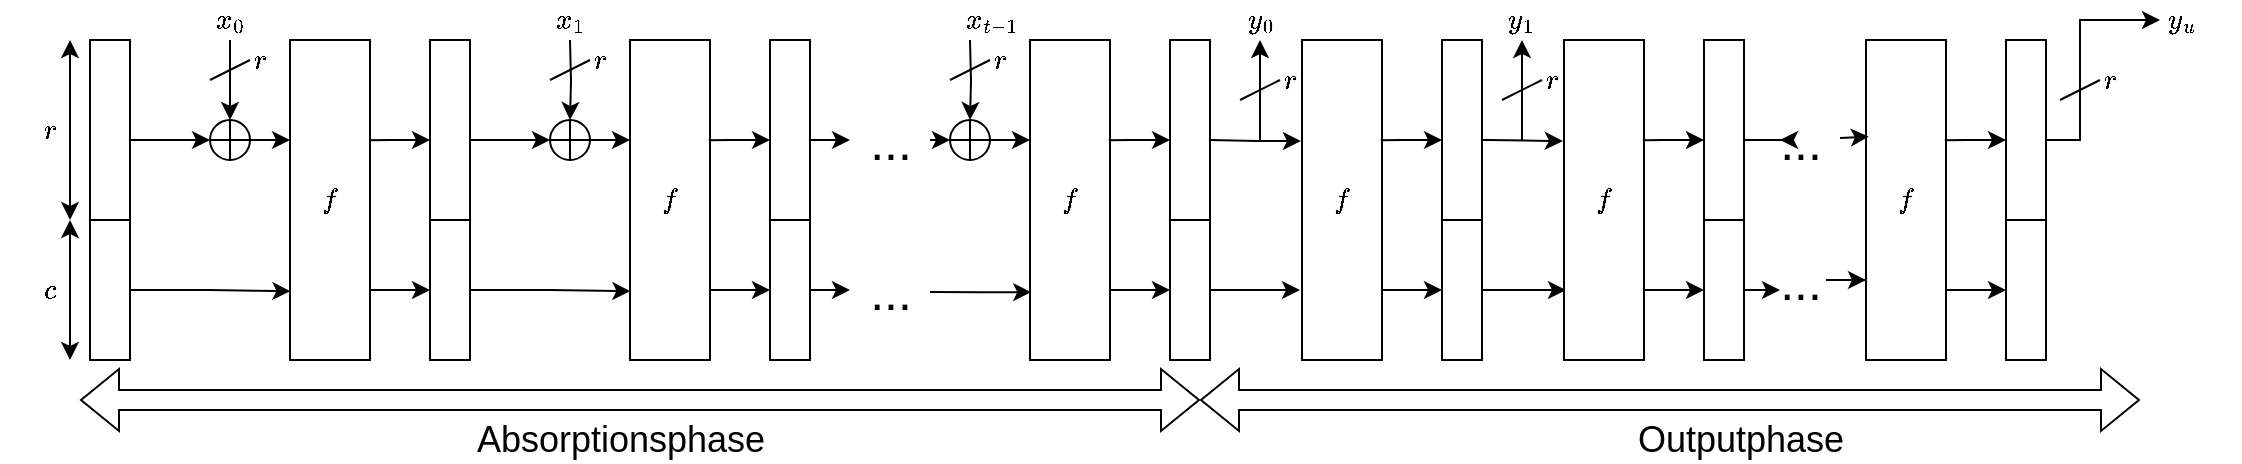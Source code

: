<mxfile version="18.2.0" type="github">
  <diagram id="cxO5rz0KT_JqVR-4lWZD" name="Page-1">
    <mxGraphModel dx="813" dy="446" grid="1" gridSize="10" guides="1" tooltips="1" connect="1" arrows="1" fold="1" page="1" pageScale="1" pageWidth="827" pageHeight="583" math="1" shadow="0">
      <root>
        <mxCell id="0" />
        <mxCell id="1" parent="0" />
        <mxCell id="uDSmN9cMYbXbq0DJB1bG-10" style="edgeStyle=orthogonalEdgeStyle;rounded=0;orthogonalLoop=1;jettySize=auto;html=1;exitX=1;exitY=0.5;exitDx=0;exitDy=0;entryX=0;entryY=0.5;entryDx=0;entryDy=0;" edge="1" parent="1" source="uDSmN9cMYbXbq0DJB1bG-1" target="uDSmN9cMYbXbq0DJB1bG-9">
          <mxGeometry relative="1" as="geometry" />
        </mxCell>
        <mxCell id="uDSmN9cMYbXbq0DJB1bG-1" value="" style="rounded=0;whiteSpace=wrap;html=1;" vertex="1" parent="1">
          <mxGeometry x="45" y="120" width="20" height="100" as="geometry" />
        </mxCell>
        <mxCell id="uDSmN9cMYbXbq0DJB1bG-19" style="edgeStyle=orthogonalEdgeStyle;rounded=0;orthogonalLoop=1;jettySize=auto;html=1;entryX=0.005;entryY=0.785;entryDx=0;entryDy=0;entryPerimeter=0;" edge="1" parent="1" source="uDSmN9cMYbXbq0DJB1bG-2" target="uDSmN9cMYbXbq0DJB1bG-16">
          <mxGeometry relative="1" as="geometry" />
        </mxCell>
        <mxCell id="uDSmN9cMYbXbq0DJB1bG-2" value="" style="rounded=0;whiteSpace=wrap;html=1;" vertex="1" parent="1">
          <mxGeometry x="45" y="210" width="20" height="70" as="geometry" />
        </mxCell>
        <mxCell id="uDSmN9cMYbXbq0DJB1bG-4" value="" style="endArrow=classic;startArrow=classic;html=1;rounded=0;" edge="1" parent="1">
          <mxGeometry width="50" height="50" relative="1" as="geometry">
            <mxPoint x="35" y="210" as="sourcePoint" />
            <mxPoint x="35" y="120" as="targetPoint" />
          </mxGeometry>
        </mxCell>
        <mxCell id="uDSmN9cMYbXbq0DJB1bG-5" value="" style="endArrow=classic;startArrow=classic;html=1;rounded=0;" edge="1" parent="1">
          <mxGeometry width="50" height="50" relative="1" as="geometry">
            <mxPoint x="35" y="280" as="sourcePoint" />
            <mxPoint x="35" y="210" as="targetPoint" />
          </mxGeometry>
        </mxCell>
        <mxCell id="uDSmN9cMYbXbq0DJB1bG-6" value="&lt;div&gt;$$r$$&lt;/div&gt;" style="text;html=1;align=center;verticalAlign=middle;resizable=0;points=[];autosize=1;strokeColor=none;fillColor=none;" vertex="1" parent="1">
          <mxGeometry y="155" width="50" height="20" as="geometry" />
        </mxCell>
        <mxCell id="uDSmN9cMYbXbq0DJB1bG-8" value="$$c$$" style="text;html=1;align=center;verticalAlign=middle;resizable=0;points=[];autosize=1;strokeColor=none;fillColor=none;" vertex="1" parent="1">
          <mxGeometry y="235" width="50" height="20" as="geometry" />
        </mxCell>
        <mxCell id="uDSmN9cMYbXbq0DJB1bG-18" style="edgeStyle=orthogonalEdgeStyle;rounded=0;orthogonalLoop=1;jettySize=auto;html=1;exitX=1;exitY=0.5;exitDx=0;exitDy=0;entryX=0;entryY=0.313;entryDx=0;entryDy=0;entryPerimeter=0;" edge="1" parent="1" source="uDSmN9cMYbXbq0DJB1bG-9" target="uDSmN9cMYbXbq0DJB1bG-16">
          <mxGeometry relative="1" as="geometry" />
        </mxCell>
        <mxCell id="uDSmN9cMYbXbq0DJB1bG-9" value="" style="shape=orEllipse;perimeter=ellipsePerimeter;whiteSpace=wrap;html=1;backgroundOutline=1;" vertex="1" parent="1">
          <mxGeometry x="105" y="160" width="20" height="20" as="geometry" />
        </mxCell>
        <mxCell id="uDSmN9cMYbXbq0DJB1bG-13" style="edgeStyle=orthogonalEdgeStyle;rounded=0;orthogonalLoop=1;jettySize=auto;html=1;entryX=0.5;entryY=0;entryDx=0;entryDy=0;" edge="1" parent="1" source="uDSmN9cMYbXbq0DJB1bG-12" target="uDSmN9cMYbXbq0DJB1bG-9">
          <mxGeometry relative="1" as="geometry" />
        </mxCell>
        <mxCell id="uDSmN9cMYbXbq0DJB1bG-12" value="&lt;div&gt;$$x_0$$&lt;/div&gt;" style="text;html=1;align=center;verticalAlign=middle;resizable=0;points=[];autosize=1;strokeColor=none;fillColor=none;" vertex="1" parent="1">
          <mxGeometry x="85" y="100" width="60" height="20" as="geometry" />
        </mxCell>
        <mxCell id="uDSmN9cMYbXbq0DJB1bG-14" value="&lt;div&gt;$$r$$&lt;/div&gt;" style="text;html=1;align=center;verticalAlign=middle;resizable=0;points=[];autosize=1;strokeColor=none;fillColor=none;" vertex="1" parent="1">
          <mxGeometry x="105" y="120" width="50" height="20" as="geometry" />
        </mxCell>
        <mxCell id="uDSmN9cMYbXbq0DJB1bG-15" value="" style="endArrow=none;html=1;rounded=0;" edge="1" parent="1">
          <mxGeometry width="50" height="50" relative="1" as="geometry">
            <mxPoint x="105" y="140" as="sourcePoint" />
            <mxPoint x="125" y="130" as="targetPoint" />
          </mxGeometry>
        </mxCell>
        <mxCell id="uDSmN9cMYbXbq0DJB1bG-16" value="$$f$$" style="whiteSpace=wrap;html=1;" vertex="1" parent="1">
          <mxGeometry x="145" y="120" width="40" height="160" as="geometry" />
        </mxCell>
        <mxCell id="uDSmN9cMYbXbq0DJB1bG-20" style="edgeStyle=orthogonalEdgeStyle;rounded=0;orthogonalLoop=1;jettySize=auto;html=1;exitX=1;exitY=0.5;exitDx=0;exitDy=0;entryX=0;entryY=0.5;entryDx=0;entryDy=0;" edge="1" parent="1" source="uDSmN9cMYbXbq0DJB1bG-21" target="uDSmN9cMYbXbq0DJB1bG-25">
          <mxGeometry relative="1" as="geometry" />
        </mxCell>
        <mxCell id="uDSmN9cMYbXbq0DJB1bG-30" style="edgeStyle=orthogonalEdgeStyle;rounded=0;orthogonalLoop=1;jettySize=auto;html=1;entryX=1;entryY=0.313;entryDx=0;entryDy=0;entryPerimeter=0;startArrow=classic;startFill=1;endArrow=none;endFill=0;" edge="1" parent="1" source="uDSmN9cMYbXbq0DJB1bG-21" target="uDSmN9cMYbXbq0DJB1bG-16">
          <mxGeometry relative="1" as="geometry" />
        </mxCell>
        <mxCell id="uDSmN9cMYbXbq0DJB1bG-21" value="" style="rounded=0;whiteSpace=wrap;html=1;" vertex="1" parent="1">
          <mxGeometry x="215" y="120" width="20" height="100" as="geometry" />
        </mxCell>
        <mxCell id="uDSmN9cMYbXbq0DJB1bG-22" style="edgeStyle=orthogonalEdgeStyle;rounded=0;orthogonalLoop=1;jettySize=auto;html=1;entryX=0.005;entryY=0.785;entryDx=0;entryDy=0;entryPerimeter=0;" edge="1" parent="1" source="uDSmN9cMYbXbq0DJB1bG-23" target="uDSmN9cMYbXbq0DJB1bG-29">
          <mxGeometry relative="1" as="geometry" />
        </mxCell>
        <mxCell id="uDSmN9cMYbXbq0DJB1bG-31" style="edgeStyle=orthogonalEdgeStyle;rounded=0;orthogonalLoop=1;jettySize=auto;html=1;entryX=1;entryY=0.781;entryDx=0;entryDy=0;entryPerimeter=0;startArrow=classic;startFill=1;endArrow=none;endFill=0;" edge="1" parent="1" source="uDSmN9cMYbXbq0DJB1bG-23" target="uDSmN9cMYbXbq0DJB1bG-16">
          <mxGeometry relative="1" as="geometry" />
        </mxCell>
        <mxCell id="uDSmN9cMYbXbq0DJB1bG-23" value="" style="rounded=0;whiteSpace=wrap;html=1;" vertex="1" parent="1">
          <mxGeometry x="215" y="210" width="20" height="70" as="geometry" />
        </mxCell>
        <mxCell id="uDSmN9cMYbXbq0DJB1bG-24" style="edgeStyle=orthogonalEdgeStyle;rounded=0;orthogonalLoop=1;jettySize=auto;html=1;exitX=1;exitY=0.5;exitDx=0;exitDy=0;entryX=0;entryY=0.313;entryDx=0;entryDy=0;entryPerimeter=0;" edge="1" parent="1" source="uDSmN9cMYbXbq0DJB1bG-25" target="uDSmN9cMYbXbq0DJB1bG-29">
          <mxGeometry relative="1" as="geometry" />
        </mxCell>
        <mxCell id="uDSmN9cMYbXbq0DJB1bG-25" value="" style="shape=orEllipse;perimeter=ellipsePerimeter;whiteSpace=wrap;html=1;backgroundOutline=1;" vertex="1" parent="1">
          <mxGeometry x="275" y="160" width="20" height="20" as="geometry" />
        </mxCell>
        <mxCell id="uDSmN9cMYbXbq0DJB1bG-26" style="edgeStyle=orthogonalEdgeStyle;rounded=0;orthogonalLoop=1;jettySize=auto;html=1;entryX=0.5;entryY=0;entryDx=0;entryDy=0;" edge="1" parent="1" target="uDSmN9cMYbXbq0DJB1bG-25">
          <mxGeometry relative="1" as="geometry">
            <mxPoint x="285" y="120" as="sourcePoint" />
          </mxGeometry>
        </mxCell>
        <mxCell id="uDSmN9cMYbXbq0DJB1bG-27" value="&lt;div&gt;$$r$$&lt;/div&gt;" style="text;html=1;align=center;verticalAlign=middle;resizable=0;points=[];autosize=1;strokeColor=none;fillColor=none;" vertex="1" parent="1">
          <mxGeometry x="275" y="120" width="50" height="20" as="geometry" />
        </mxCell>
        <mxCell id="uDSmN9cMYbXbq0DJB1bG-28" value="" style="endArrow=none;html=1;rounded=0;" edge="1" parent="1">
          <mxGeometry width="50" height="50" relative="1" as="geometry">
            <mxPoint x="275" y="140" as="sourcePoint" />
            <mxPoint x="295" y="130" as="targetPoint" />
          </mxGeometry>
        </mxCell>
        <mxCell id="uDSmN9cMYbXbq0DJB1bG-29" value="$$f$$" style="whiteSpace=wrap;html=1;" vertex="1" parent="1">
          <mxGeometry x="315" y="120" width="40" height="160" as="geometry" />
        </mxCell>
        <mxCell id="uDSmN9cMYbXbq0DJB1bG-32" value="&lt;div&gt;$$x_1$$&lt;/div&gt;" style="text;html=1;align=center;verticalAlign=middle;resizable=0;points=[];autosize=1;strokeColor=none;fillColor=none;" vertex="1" parent="1">
          <mxGeometry x="255" y="100" width="60" height="20" as="geometry" />
        </mxCell>
        <mxCell id="uDSmN9cMYbXbq0DJB1bG-35" style="edgeStyle=orthogonalEdgeStyle;rounded=0;orthogonalLoop=1;jettySize=auto;html=1;entryX=0.985;entryY=0.313;entryDx=0;entryDy=0;entryPerimeter=0;startArrow=classic;startFill=1;endArrow=none;endFill=0;" edge="1" parent="1" source="uDSmN9cMYbXbq0DJB1bG-33" target="uDSmN9cMYbXbq0DJB1bG-29">
          <mxGeometry relative="1" as="geometry" />
        </mxCell>
        <mxCell id="uDSmN9cMYbXbq0DJB1bG-37" style="edgeStyle=orthogonalEdgeStyle;rounded=0;orthogonalLoop=1;jettySize=auto;html=1;startArrow=none;startFill=0;endArrow=classic;endFill=1;" edge="1" parent="1" source="uDSmN9cMYbXbq0DJB1bG-33">
          <mxGeometry relative="1" as="geometry">
            <mxPoint x="425" y="170" as="targetPoint" />
          </mxGeometry>
        </mxCell>
        <mxCell id="uDSmN9cMYbXbq0DJB1bG-33" value="" style="rounded=0;whiteSpace=wrap;html=1;" vertex="1" parent="1">
          <mxGeometry x="385" y="120" width="20" height="100" as="geometry" />
        </mxCell>
        <mxCell id="uDSmN9cMYbXbq0DJB1bG-36" style="edgeStyle=orthogonalEdgeStyle;rounded=0;orthogonalLoop=1;jettySize=auto;html=1;entryX=1;entryY=0.781;entryDx=0;entryDy=0;entryPerimeter=0;startArrow=classic;startFill=1;endArrow=none;endFill=0;" edge="1" parent="1" source="uDSmN9cMYbXbq0DJB1bG-34" target="uDSmN9cMYbXbq0DJB1bG-29">
          <mxGeometry relative="1" as="geometry" />
        </mxCell>
        <mxCell id="uDSmN9cMYbXbq0DJB1bG-38" style="edgeStyle=orthogonalEdgeStyle;rounded=0;orthogonalLoop=1;jettySize=auto;html=1;exitX=1;exitY=0.5;exitDx=0;exitDy=0;startArrow=none;startFill=0;endArrow=classic;endFill=1;" edge="1" parent="1" source="uDSmN9cMYbXbq0DJB1bG-34">
          <mxGeometry relative="1" as="geometry">
            <mxPoint x="425" y="245.2" as="targetPoint" />
          </mxGeometry>
        </mxCell>
        <mxCell id="uDSmN9cMYbXbq0DJB1bG-34" value="" style="rounded=0;whiteSpace=wrap;html=1;" vertex="1" parent="1">
          <mxGeometry x="385" y="210" width="20" height="70" as="geometry" />
        </mxCell>
        <mxCell id="uDSmN9cMYbXbq0DJB1bG-39" value="&lt;font style=&quot;font-size: 25px;&quot;&gt;...&lt;/font&gt;" style="text;html=1;align=center;verticalAlign=middle;resizable=0;points=[];autosize=1;strokeColor=none;fillColor=none;" vertex="1" parent="1">
          <mxGeometry x="425" y="235" width="40" height="20" as="geometry" />
        </mxCell>
        <mxCell id="uDSmN9cMYbXbq0DJB1bG-42" value="&lt;font style=&quot;font-size: 25px;&quot;&gt;...&lt;/font&gt;" style="text;html=1;align=center;verticalAlign=middle;resizable=0;points=[];autosize=1;strokeColor=none;fillColor=none;" vertex="1" parent="1">
          <mxGeometry x="425" y="160" width="40" height="20" as="geometry" />
        </mxCell>
        <mxCell id="uDSmN9cMYbXbq0DJB1bG-44" style="edgeStyle=orthogonalEdgeStyle;rounded=0;orthogonalLoop=1;jettySize=auto;html=1;entryX=0;entryY=0.5;entryDx=0;entryDy=0;" edge="1" parent="1" target="uDSmN9cMYbXbq0DJB1bG-46">
          <mxGeometry relative="1" as="geometry">
            <mxPoint x="465" y="170" as="sourcePoint" />
          </mxGeometry>
        </mxCell>
        <mxCell id="uDSmN9cMYbXbq0DJB1bG-45" style="edgeStyle=orthogonalEdgeStyle;rounded=0;orthogonalLoop=1;jettySize=auto;html=1;exitX=1;exitY=0.5;exitDx=0;exitDy=0;entryX=0;entryY=0.313;entryDx=0;entryDy=0;entryPerimeter=0;" edge="1" parent="1" source="uDSmN9cMYbXbq0DJB1bG-46">
          <mxGeometry relative="1" as="geometry">
            <mxPoint x="515" y="170.08" as="targetPoint" />
          </mxGeometry>
        </mxCell>
        <mxCell id="uDSmN9cMYbXbq0DJB1bG-46" value="" style="shape=orEllipse;perimeter=ellipsePerimeter;whiteSpace=wrap;html=1;backgroundOutline=1;" vertex="1" parent="1">
          <mxGeometry x="475" y="160" width="20" height="20" as="geometry" />
        </mxCell>
        <mxCell id="uDSmN9cMYbXbq0DJB1bG-47" style="edgeStyle=orthogonalEdgeStyle;rounded=0;orthogonalLoop=1;jettySize=auto;html=1;entryX=0.5;entryY=0;entryDx=0;entryDy=0;" edge="1" parent="1" target="uDSmN9cMYbXbq0DJB1bG-46">
          <mxGeometry relative="1" as="geometry">
            <mxPoint x="485" y="120" as="sourcePoint" />
          </mxGeometry>
        </mxCell>
        <mxCell id="uDSmN9cMYbXbq0DJB1bG-48" value="&lt;div&gt;$$r$$&lt;/div&gt;" style="text;html=1;align=center;verticalAlign=middle;resizable=0;points=[];autosize=1;strokeColor=none;fillColor=none;" vertex="1" parent="1">
          <mxGeometry x="475" y="120" width="50" height="20" as="geometry" />
        </mxCell>
        <mxCell id="uDSmN9cMYbXbq0DJB1bG-49" value="" style="endArrow=none;html=1;rounded=0;" edge="1" parent="1">
          <mxGeometry width="50" height="50" relative="1" as="geometry">
            <mxPoint x="475" y="140" as="sourcePoint" />
            <mxPoint x="495" y="130" as="targetPoint" />
          </mxGeometry>
        </mxCell>
        <mxCell id="uDSmN9cMYbXbq0DJB1bG-50" value="&lt;div&gt;$$x_{t-1}$$&lt;/div&gt;" style="text;html=1;align=center;verticalAlign=middle;resizable=0;points=[];autosize=1;strokeColor=none;fillColor=none;" vertex="1" parent="1">
          <mxGeometry x="455" y="100" width="80" height="20" as="geometry" />
        </mxCell>
        <mxCell id="uDSmN9cMYbXbq0DJB1bG-56" style="edgeStyle=orthogonalEdgeStyle;rounded=0;orthogonalLoop=1;jettySize=auto;html=1;exitX=0.015;exitY=0.788;exitDx=0;exitDy=0;fontSize=25;startArrow=classic;startFill=1;endArrow=none;endFill=0;exitPerimeter=0;" edge="1" parent="1" source="uDSmN9cMYbXbq0DJB1bG-51">
          <mxGeometry relative="1" as="geometry">
            <mxPoint x="465" y="246" as="targetPoint" />
          </mxGeometry>
        </mxCell>
        <mxCell id="uDSmN9cMYbXbq0DJB1bG-51" value="$$f$$" style="whiteSpace=wrap;html=1;" vertex="1" parent="1">
          <mxGeometry x="515" y="120" width="40" height="160" as="geometry" />
        </mxCell>
        <mxCell id="uDSmN9cMYbXbq0DJB1bG-52" style="edgeStyle=orthogonalEdgeStyle;rounded=0;orthogonalLoop=1;jettySize=auto;html=1;entryX=0.985;entryY=0.313;entryDx=0;entryDy=0;entryPerimeter=0;startArrow=classic;startFill=1;endArrow=none;endFill=0;" edge="1" parent="1" source="uDSmN9cMYbXbq0DJB1bG-53" target="uDSmN9cMYbXbq0DJB1bG-51">
          <mxGeometry relative="1" as="geometry" />
        </mxCell>
        <mxCell id="uDSmN9cMYbXbq0DJB1bG-53" value="" style="rounded=0;whiteSpace=wrap;html=1;" vertex="1" parent="1">
          <mxGeometry x="585" y="120" width="20" height="100" as="geometry" />
        </mxCell>
        <mxCell id="uDSmN9cMYbXbq0DJB1bG-54" style="edgeStyle=orthogonalEdgeStyle;rounded=0;orthogonalLoop=1;jettySize=auto;html=1;entryX=1;entryY=0.781;entryDx=0;entryDy=0;entryPerimeter=0;startArrow=classic;startFill=1;endArrow=none;endFill=0;" edge="1" parent="1" source="uDSmN9cMYbXbq0DJB1bG-55" target="uDSmN9cMYbXbq0DJB1bG-51">
          <mxGeometry relative="1" as="geometry" />
        </mxCell>
        <mxCell id="uDSmN9cMYbXbq0DJB1bG-55" value="" style="rounded=0;whiteSpace=wrap;html=1;" vertex="1" parent="1">
          <mxGeometry x="585" y="210" width="20" height="70" as="geometry" />
        </mxCell>
        <mxCell id="uDSmN9cMYbXbq0DJB1bG-57" style="edgeStyle=orthogonalEdgeStyle;rounded=0;orthogonalLoop=1;jettySize=auto;html=1;exitX=1;exitY=0.5;exitDx=0;exitDy=0;entryX=-0.014;entryY=0.316;entryDx=0;entryDy=0;entryPerimeter=0;" edge="1" parent="1" target="uDSmN9cMYbXbq0DJB1bG-64">
          <mxGeometry relative="1" as="geometry">
            <mxPoint x="605" y="170" as="sourcePoint" />
            <mxPoint x="645" y="170" as="targetPoint" />
          </mxGeometry>
        </mxCell>
        <mxCell id="uDSmN9cMYbXbq0DJB1bG-58" style="edgeStyle=orthogonalEdgeStyle;rounded=0;orthogonalLoop=1;jettySize=auto;html=1;" edge="1" parent="1">
          <mxGeometry relative="1" as="geometry">
            <mxPoint x="605" y="245.029" as="sourcePoint" />
            <mxPoint x="650" y="245" as="targetPoint" />
            <Array as="points">
              <mxPoint x="650" y="245" />
            </Array>
          </mxGeometry>
        </mxCell>
        <mxCell id="uDSmN9cMYbXbq0DJB1bG-61" style="edgeStyle=orthogonalEdgeStyle;rounded=0;orthogonalLoop=1;jettySize=auto;html=1;entryX=0.5;entryY=0;entryDx=0;entryDy=0;startArrow=classic;startFill=1;endArrow=none;endFill=0;" edge="1" parent="1">
          <mxGeometry relative="1" as="geometry">
            <mxPoint x="630" y="120" as="sourcePoint" />
            <mxPoint x="630" y="170" as="targetPoint" />
          </mxGeometry>
        </mxCell>
        <mxCell id="uDSmN9cMYbXbq0DJB1bG-62" value="&lt;div&gt;$$r$$&lt;/div&gt;" style="text;html=1;align=center;verticalAlign=middle;resizable=0;points=[];autosize=1;strokeColor=none;fillColor=none;" vertex="1" parent="1">
          <mxGeometry x="620" y="130" width="50" height="20" as="geometry" />
        </mxCell>
        <mxCell id="uDSmN9cMYbXbq0DJB1bG-63" value="" style="endArrow=none;html=1;rounded=0;" edge="1" parent="1">
          <mxGeometry width="50" height="50" relative="1" as="geometry">
            <mxPoint x="620" y="150" as="sourcePoint" />
            <mxPoint x="640" y="140" as="targetPoint" />
          </mxGeometry>
        </mxCell>
        <mxCell id="uDSmN9cMYbXbq0DJB1bG-64" value="$$f$$" style="whiteSpace=wrap;html=1;" vertex="1" parent="1">
          <mxGeometry x="651" y="120" width="40" height="160" as="geometry" />
        </mxCell>
        <mxCell id="uDSmN9cMYbXbq0DJB1bG-65" style="edgeStyle=orthogonalEdgeStyle;rounded=0;orthogonalLoop=1;jettySize=auto;html=1;entryX=0.985;entryY=0.313;entryDx=0;entryDy=0;entryPerimeter=0;startArrow=classic;startFill=1;endArrow=none;endFill=0;" edge="1" parent="1" source="uDSmN9cMYbXbq0DJB1bG-66" target="uDSmN9cMYbXbq0DJB1bG-64">
          <mxGeometry relative="1" as="geometry" />
        </mxCell>
        <mxCell id="uDSmN9cMYbXbq0DJB1bG-66" value="" style="rounded=0;whiteSpace=wrap;html=1;" vertex="1" parent="1">
          <mxGeometry x="721" y="120" width="20" height="100" as="geometry" />
        </mxCell>
        <mxCell id="uDSmN9cMYbXbq0DJB1bG-67" style="edgeStyle=orthogonalEdgeStyle;rounded=0;orthogonalLoop=1;jettySize=auto;html=1;entryX=1;entryY=0.781;entryDx=0;entryDy=0;entryPerimeter=0;startArrow=classic;startFill=1;endArrow=none;endFill=0;" edge="1" parent="1" source="uDSmN9cMYbXbq0DJB1bG-68" target="uDSmN9cMYbXbq0DJB1bG-64">
          <mxGeometry relative="1" as="geometry" />
        </mxCell>
        <mxCell id="uDSmN9cMYbXbq0DJB1bG-68" value="" style="rounded=0;whiteSpace=wrap;html=1;" vertex="1" parent="1">
          <mxGeometry x="721" y="210" width="20" height="70" as="geometry" />
        </mxCell>
        <mxCell id="uDSmN9cMYbXbq0DJB1bG-70" value="&lt;div&gt;$$y_0$$&lt;/div&gt;" style="text;html=1;align=center;verticalAlign=middle;resizable=0;points=[];autosize=1;strokeColor=none;fillColor=none;fontSize=12;" vertex="1" parent="1">
          <mxGeometry x="600" y="100" width="60" height="20" as="geometry" />
        </mxCell>
        <mxCell id="uDSmN9cMYbXbq0DJB1bG-71" style="edgeStyle=orthogonalEdgeStyle;rounded=0;orthogonalLoop=1;jettySize=auto;html=1;entryX=-0.014;entryY=0.316;entryDx=0;entryDy=0;entryPerimeter=0;exitX=1;exitY=0.5;exitDx=0;exitDy=0;" edge="1" parent="1" target="uDSmN9cMYbXbq0DJB1bG-76" source="uDSmN9cMYbXbq0DJB1bG-66">
          <mxGeometry relative="1" as="geometry">
            <mxPoint x="734" y="170" as="sourcePoint" />
            <mxPoint x="778" y="170" as="targetPoint" />
            <Array as="points">
              <mxPoint x="744" y="170" />
            </Array>
          </mxGeometry>
        </mxCell>
        <mxCell id="uDSmN9cMYbXbq0DJB1bG-72" style="edgeStyle=orthogonalEdgeStyle;rounded=0;orthogonalLoop=1;jettySize=auto;html=1;exitX=1;exitY=0.5;exitDx=0;exitDy=0;" edge="1" parent="1" source="uDSmN9cMYbXbq0DJB1bG-68">
          <mxGeometry relative="1" as="geometry">
            <mxPoint x="734" y="245" as="sourcePoint" />
            <mxPoint x="783" y="245" as="targetPoint" />
            <Array as="points" />
          </mxGeometry>
        </mxCell>
        <mxCell id="uDSmN9cMYbXbq0DJB1bG-73" style="edgeStyle=orthogonalEdgeStyle;rounded=0;orthogonalLoop=1;jettySize=auto;html=1;entryX=0.5;entryY=0;entryDx=0;entryDy=0;startArrow=classic;startFill=1;endArrow=none;endFill=0;" edge="1" parent="1">
          <mxGeometry relative="1" as="geometry">
            <mxPoint x="761" y="120" as="sourcePoint" />
            <mxPoint x="761" y="170" as="targetPoint" />
          </mxGeometry>
        </mxCell>
        <mxCell id="uDSmN9cMYbXbq0DJB1bG-74" value="&lt;div&gt;$$r$$&lt;/div&gt;" style="text;html=1;align=center;verticalAlign=middle;resizable=0;points=[];autosize=1;strokeColor=none;fillColor=none;" vertex="1" parent="1">
          <mxGeometry x="751" y="130" width="50" height="20" as="geometry" />
        </mxCell>
        <mxCell id="uDSmN9cMYbXbq0DJB1bG-75" value="" style="endArrow=none;html=1;rounded=0;" edge="1" parent="1">
          <mxGeometry width="50" height="50" relative="1" as="geometry">
            <mxPoint x="751" y="150" as="sourcePoint" />
            <mxPoint x="771" y="140" as="targetPoint" />
          </mxGeometry>
        </mxCell>
        <mxCell id="uDSmN9cMYbXbq0DJB1bG-76" value="$$f$$" style="whiteSpace=wrap;html=1;" vertex="1" parent="1">
          <mxGeometry x="782" y="120" width="40" height="160" as="geometry" />
        </mxCell>
        <mxCell id="uDSmN9cMYbXbq0DJB1bG-77" style="edgeStyle=orthogonalEdgeStyle;rounded=0;orthogonalLoop=1;jettySize=auto;html=1;entryX=0.985;entryY=0.313;entryDx=0;entryDy=0;entryPerimeter=0;startArrow=classic;startFill=1;endArrow=none;endFill=0;" edge="1" parent="1" source="uDSmN9cMYbXbq0DJB1bG-78" target="uDSmN9cMYbXbq0DJB1bG-76">
          <mxGeometry relative="1" as="geometry" />
        </mxCell>
        <mxCell id="uDSmN9cMYbXbq0DJB1bG-103" style="edgeStyle=orthogonalEdgeStyle;rounded=0;orthogonalLoop=1;jettySize=auto;html=1;fontSize=12;startArrow=none;startFill=0;endArrow=classic;endFill=1;" edge="1" parent="1" source="uDSmN9cMYbXbq0DJB1bG-78">
          <mxGeometry relative="1" as="geometry">
            <mxPoint x="890" y="170" as="targetPoint" />
          </mxGeometry>
        </mxCell>
        <mxCell id="uDSmN9cMYbXbq0DJB1bG-78" value="" style="rounded=0;whiteSpace=wrap;html=1;" vertex="1" parent="1">
          <mxGeometry x="852" y="120" width="20" height="100" as="geometry" />
        </mxCell>
        <mxCell id="uDSmN9cMYbXbq0DJB1bG-79" style="edgeStyle=orthogonalEdgeStyle;rounded=0;orthogonalLoop=1;jettySize=auto;html=1;entryX=1;entryY=0.781;entryDx=0;entryDy=0;entryPerimeter=0;startArrow=classic;startFill=1;endArrow=none;endFill=0;" edge="1" parent="1" source="uDSmN9cMYbXbq0DJB1bG-80" target="uDSmN9cMYbXbq0DJB1bG-76">
          <mxGeometry relative="1" as="geometry" />
        </mxCell>
        <mxCell id="uDSmN9cMYbXbq0DJB1bG-80" value="" style="rounded=0;whiteSpace=wrap;html=1;" vertex="1" parent="1">
          <mxGeometry x="852" y="210" width="20" height="70" as="geometry" />
        </mxCell>
        <mxCell id="uDSmN9cMYbXbq0DJB1bG-81" value="&lt;div&gt;$$y_1$$&lt;/div&gt;" style="text;html=1;align=center;verticalAlign=middle;resizable=0;points=[];autosize=1;strokeColor=none;fillColor=none;fontSize=12;" vertex="1" parent="1">
          <mxGeometry x="730" y="100" width="60" height="20" as="geometry" />
        </mxCell>
        <mxCell id="uDSmN9cMYbXbq0DJB1bG-83" style="edgeStyle=orthogonalEdgeStyle;rounded=0;orthogonalLoop=1;jettySize=auto;html=1;exitX=1;exitY=0.5;exitDx=0;exitDy=0;" edge="1" parent="1">
          <mxGeometry relative="1" as="geometry">
            <mxPoint x="872" y="245" as="sourcePoint" />
            <mxPoint x="890" y="245" as="targetPoint" />
            <Array as="points">
              <mxPoint x="890" y="245" />
            </Array>
          </mxGeometry>
        </mxCell>
        <mxCell id="uDSmN9cMYbXbq0DJB1bG-105" style="edgeStyle=orthogonalEdgeStyle;rounded=0;orthogonalLoop=1;jettySize=auto;html=1;exitX=0;exitY=0.75;exitDx=0;exitDy=0;fontSize=12;startArrow=classic;startFill=1;endArrow=none;endFill=0;" edge="1" parent="1" source="uDSmN9cMYbXbq0DJB1bG-87" target="uDSmN9cMYbXbq0DJB1bG-99">
          <mxGeometry relative="1" as="geometry" />
        </mxCell>
        <mxCell id="uDSmN9cMYbXbq0DJB1bG-87" value="$$f$$" style="whiteSpace=wrap;html=1;" vertex="1" parent="1">
          <mxGeometry x="933" y="120" width="40" height="160" as="geometry" />
        </mxCell>
        <mxCell id="uDSmN9cMYbXbq0DJB1bG-88" style="edgeStyle=orthogonalEdgeStyle;rounded=0;orthogonalLoop=1;jettySize=auto;html=1;entryX=0.985;entryY=0.313;entryDx=0;entryDy=0;entryPerimeter=0;startArrow=classic;startFill=1;endArrow=none;endFill=0;" edge="1" parent="1" source="uDSmN9cMYbXbq0DJB1bG-89" target="uDSmN9cMYbXbq0DJB1bG-87">
          <mxGeometry relative="1" as="geometry" />
        </mxCell>
        <mxCell id="uDSmN9cMYbXbq0DJB1bG-93" style="edgeStyle=orthogonalEdgeStyle;rounded=0;orthogonalLoop=1;jettySize=auto;html=1;fontSize=12;startArrow=none;startFill=0;endArrow=classic;endFill=1;" edge="1" parent="1" source="uDSmN9cMYbXbq0DJB1bG-89">
          <mxGeometry relative="1" as="geometry">
            <mxPoint x="1080" y="110" as="targetPoint" />
            <Array as="points">
              <mxPoint x="1040" y="170" />
              <mxPoint x="1040" y="110" />
            </Array>
          </mxGeometry>
        </mxCell>
        <mxCell id="uDSmN9cMYbXbq0DJB1bG-89" value="" style="rounded=0;whiteSpace=wrap;html=1;" vertex="1" parent="1">
          <mxGeometry x="1003" y="120" width="20" height="100" as="geometry" />
        </mxCell>
        <mxCell id="uDSmN9cMYbXbq0DJB1bG-90" style="edgeStyle=orthogonalEdgeStyle;rounded=0;orthogonalLoop=1;jettySize=auto;html=1;entryX=1;entryY=0.781;entryDx=0;entryDy=0;entryPerimeter=0;startArrow=classic;startFill=1;endArrow=none;endFill=0;" edge="1" parent="1" source="uDSmN9cMYbXbq0DJB1bG-91" target="uDSmN9cMYbXbq0DJB1bG-87">
          <mxGeometry relative="1" as="geometry" />
        </mxCell>
        <mxCell id="uDSmN9cMYbXbq0DJB1bG-91" value="" style="rounded=0;whiteSpace=wrap;html=1;" vertex="1" parent="1">
          <mxGeometry x="1003" y="210" width="20" height="70" as="geometry" />
        </mxCell>
        <mxCell id="uDSmN9cMYbXbq0DJB1bG-94" value="$$y_u$$" style="text;html=1;align=center;verticalAlign=middle;resizable=0;points=[];autosize=1;strokeColor=none;fillColor=none;fontSize=12;" vertex="1" parent="1">
          <mxGeometry x="1060" y="100" width="60" height="20" as="geometry" />
        </mxCell>
        <mxCell id="uDSmN9cMYbXbq0DJB1bG-95" value="&lt;div&gt;$$r$$&lt;/div&gt;" style="text;html=1;align=center;verticalAlign=middle;resizable=0;points=[];autosize=1;strokeColor=none;fillColor=none;" vertex="1" parent="1">
          <mxGeometry x="1030" y="130" width="50" height="20" as="geometry" />
        </mxCell>
        <mxCell id="uDSmN9cMYbXbq0DJB1bG-96" value="" style="endArrow=none;html=1;rounded=0;" edge="1" parent="1">
          <mxGeometry width="50" height="50" relative="1" as="geometry">
            <mxPoint x="1030" y="150" as="sourcePoint" />
            <mxPoint x="1050" y="140" as="targetPoint" />
          </mxGeometry>
        </mxCell>
        <mxCell id="uDSmN9cMYbXbq0DJB1bG-99" value="&lt;font style=&quot;font-size: 25px;&quot;&gt;...&lt;/font&gt;" style="text;html=1;align=center;verticalAlign=middle;resizable=0;points=[];autosize=1;strokeColor=none;fillColor=none;" vertex="1" parent="1">
          <mxGeometry x="880" y="230" width="40" height="20" as="geometry" />
        </mxCell>
        <mxCell id="uDSmN9cMYbXbq0DJB1bG-100" value="&lt;font style=&quot;font-size: 25px;&quot;&gt;...&lt;/font&gt;" style="text;html=1;align=center;verticalAlign=middle;resizable=0;points=[];autosize=1;strokeColor=none;fillColor=none;" vertex="1" parent="1">
          <mxGeometry x="880" y="160" width="40" height="20" as="geometry" />
        </mxCell>
        <mxCell id="uDSmN9cMYbXbq0DJB1bG-106" value="" style="endArrow=classic;html=1;rounded=0;fontSize=12;entryX=0.036;entryY=0.302;entryDx=0;entryDy=0;entryPerimeter=0;" edge="1" parent="1" source="uDSmN9cMYbXbq0DJB1bG-100" target="uDSmN9cMYbXbq0DJB1bG-87">
          <mxGeometry width="50" height="50" relative="1" as="geometry">
            <mxPoint x="880" y="190" as="sourcePoint" />
            <mxPoint x="930" y="140" as="targetPoint" />
          </mxGeometry>
        </mxCell>
        <mxCell id="uDSmN9cMYbXbq0DJB1bG-107" value="" style="shape=flexArrow;endArrow=classic;startArrow=classic;html=1;rounded=0;fontSize=12;" edge="1" parent="1">
          <mxGeometry width="100" height="100" relative="1" as="geometry">
            <mxPoint x="40" y="300" as="sourcePoint" />
            <mxPoint x="600" y="300" as="targetPoint" />
          </mxGeometry>
        </mxCell>
        <mxCell id="uDSmN9cMYbXbq0DJB1bG-108" value="&lt;font style=&quot;font-size: 18px;&quot;&gt;Absorptionsphase&lt;/font&gt;" style="text;html=1;align=center;verticalAlign=middle;resizable=0;points=[];autosize=1;strokeColor=none;fillColor=none;fontSize=12;" vertex="1" parent="1">
          <mxGeometry x="230" y="310" width="160" height="20" as="geometry" />
        </mxCell>
        <mxCell id="uDSmN9cMYbXbq0DJB1bG-109" value="" style="shape=flexArrow;endArrow=classic;startArrow=classic;html=1;rounded=0;fontSize=12;" edge="1" parent="1">
          <mxGeometry width="100" height="100" relative="1" as="geometry">
            <mxPoint x="600" y="300" as="sourcePoint" />
            <mxPoint x="1070" y="300" as="targetPoint" />
          </mxGeometry>
        </mxCell>
        <mxCell id="uDSmN9cMYbXbq0DJB1bG-110" value="&lt;font style=&quot;font-size: 18px;&quot;&gt;Outputphase&lt;/font&gt;" style="text;html=1;align=center;verticalAlign=middle;resizable=0;points=[];autosize=1;strokeColor=none;fillColor=none;fontSize=12;" vertex="1" parent="1">
          <mxGeometry x="810" y="310" width="120" height="20" as="geometry" />
        </mxCell>
      </root>
    </mxGraphModel>
  </diagram>
</mxfile>
